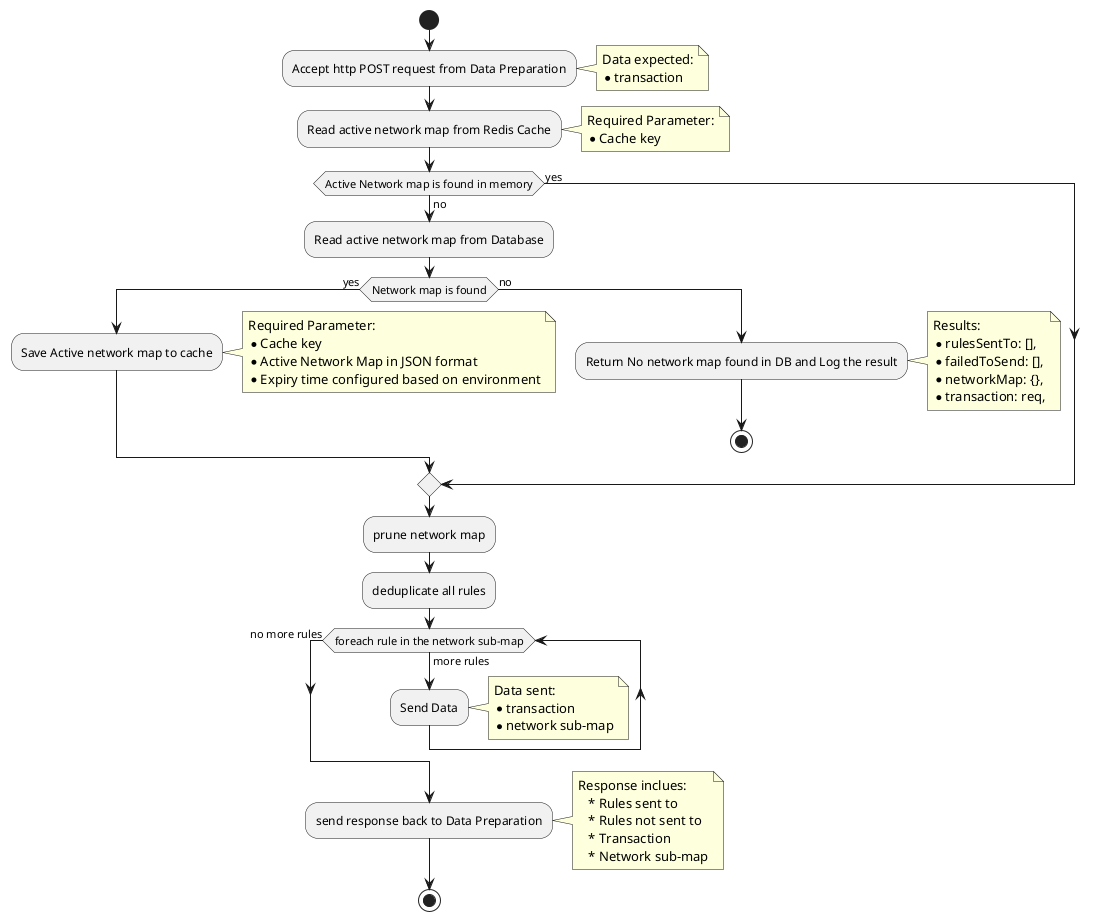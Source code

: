 @startuml
start
:Accept http POST request from Data Preparation;
 note right
            Data expected:
            * transaction
        end note
:Read active network map from Redis Cache;
note right
            Required Parameter:
            * Cache key
        end note
if (Active Network map is found in memory) then (yes)
else (no)
:Read active network map from Database;
if (Network map is found) then (yes)
  :Save Active network map to cache;
note right
            Required Parameter:
            * Cache key
            * Active Network Map in JSON format
            * Expiry time configured based on environment
        end note
else (no)
  :Return No network map found in DB and Log the result;
note right
            Results:
            * rulesSentTo: [],
            * failedToSend: [],
            * networkMap: {},
            * transaction: req,
        end note
  stop
endif
endif
:prune network map;
:deduplicate all rules;
while (foreach rule in the network sub-map) is (more rules)
    :Send Data;
     note right
            Data sent:
            * transaction
            * network sub-map
        end note
endwhile (no more rules)
:send response back to Data Preparation;
 note right
     Response inclues:
        * Rules sent to
        * Rules not sent to
        * Transaction
        * Network sub-map
     end note
stop
@enduml
